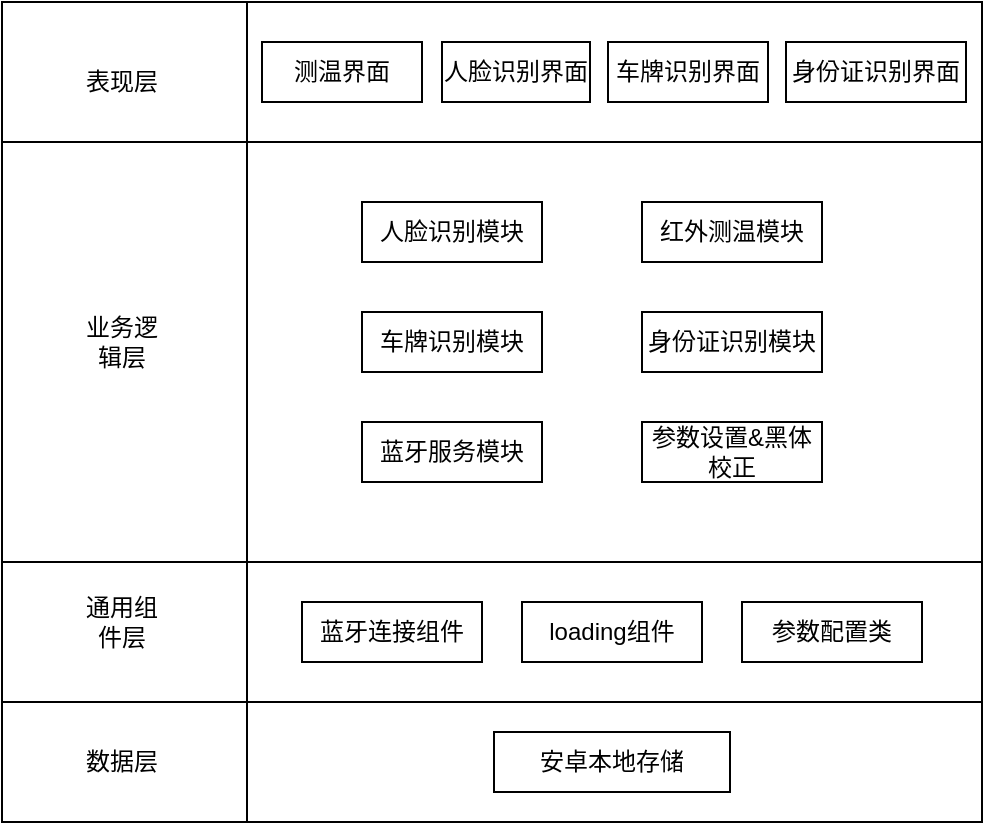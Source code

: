 <mxfile version="13.10.4" type="github">
  <diagram id="UD5Rg1CCWS8HYWvJp8g0" name="Page-1">
    <mxGraphModel dx="1038" dy="575" grid="1" gridSize="10" guides="1" tooltips="1" connect="1" arrows="1" fold="1" page="1" pageScale="1" pageWidth="827" pageHeight="1169" math="0" shadow="0">
      <root>
        <mxCell id="0" />
        <mxCell id="1" parent="0" />
        <mxCell id="Yr0-ymSCTVtCz-7k5Eg6-15" value="" style="rounded=0;whiteSpace=wrap;html=1;" vertex="1" parent="1">
          <mxGeometry x="180" y="140" width="490" height="280" as="geometry" />
        </mxCell>
        <mxCell id="Yr0-ymSCTVtCz-7k5Eg6-16" value="" style="endArrow=none;html=1;entryX=0.25;entryY=0;entryDx=0;entryDy=0;exitX=0.25;exitY=1;exitDx=0;exitDy=0;" edge="1" parent="1" source="Yr0-ymSCTVtCz-7k5Eg6-15" target="Yr0-ymSCTVtCz-7k5Eg6-15">
          <mxGeometry width="50" height="50" relative="1" as="geometry">
            <mxPoint x="390" y="240" as="sourcePoint" />
            <mxPoint x="440" y="190" as="targetPoint" />
          </mxGeometry>
        </mxCell>
        <mxCell id="Yr0-ymSCTVtCz-7k5Eg6-17" value="" style="endArrow=none;html=1;entryX=1;entryY=0.75;entryDx=0;entryDy=0;exitX=0;exitY=0.75;exitDx=0;exitDy=0;" edge="1" parent="1" source="Yr0-ymSCTVtCz-7k5Eg6-15" target="Yr0-ymSCTVtCz-7k5Eg6-15">
          <mxGeometry width="50" height="50" relative="1" as="geometry">
            <mxPoint x="210" y="370" as="sourcePoint" />
            <mxPoint x="260" y="320" as="targetPoint" />
          </mxGeometry>
        </mxCell>
        <mxCell id="Yr0-ymSCTVtCz-7k5Eg6-18" value="业务逻辑层" style="text;html=1;strokeColor=none;fillColor=none;align=center;verticalAlign=middle;whiteSpace=wrap;rounded=0;" vertex="1" parent="1">
          <mxGeometry x="220" y="230" width="40" height="20" as="geometry" />
        </mxCell>
        <mxCell id="Yr0-ymSCTVtCz-7k5Eg6-19" value="通用组件层" style="text;html=1;strokeColor=none;fillColor=none;align=center;verticalAlign=middle;whiteSpace=wrap;rounded=0;" vertex="1" parent="1">
          <mxGeometry x="220" y="370" width="40" height="20" as="geometry" />
        </mxCell>
        <mxCell id="Yr0-ymSCTVtCz-7k5Eg6-20" value="" style="rounded=0;whiteSpace=wrap;html=1;" vertex="1" parent="1">
          <mxGeometry x="180" y="70" width="490" height="70" as="geometry" />
        </mxCell>
        <mxCell id="Yr0-ymSCTVtCz-7k5Eg6-21" value="" style="endArrow=none;html=1;entryX=0.25;entryY=0;entryDx=0;entryDy=0;exitX=0.25;exitY=1;exitDx=0;exitDy=0;" edge="1" parent="1" source="Yr0-ymSCTVtCz-7k5Eg6-20" target="Yr0-ymSCTVtCz-7k5Eg6-20">
          <mxGeometry width="50" height="50" relative="1" as="geometry">
            <mxPoint x="270" y="130" as="sourcePoint" />
            <mxPoint x="320" y="80" as="targetPoint" />
          </mxGeometry>
        </mxCell>
        <mxCell id="Yr0-ymSCTVtCz-7k5Eg6-22" value="表现层" style="text;html=1;strokeColor=none;fillColor=none;align=center;verticalAlign=middle;whiteSpace=wrap;rounded=0;" vertex="1" parent="1">
          <mxGeometry x="220" y="100" width="40" height="20" as="geometry" />
        </mxCell>
        <mxCell id="Yr0-ymSCTVtCz-7k5Eg6-23" value="测温界面" style="rounded=0;whiteSpace=wrap;html=1;" vertex="1" parent="1">
          <mxGeometry x="310" y="90" width="80" height="30" as="geometry" />
        </mxCell>
        <mxCell id="Yr0-ymSCTVtCz-7k5Eg6-24" value="人脸识别界面" style="rounded=0;whiteSpace=wrap;html=1;" vertex="1" parent="1">
          <mxGeometry x="400" y="90" width="74" height="30" as="geometry" />
        </mxCell>
        <mxCell id="Yr0-ymSCTVtCz-7k5Eg6-25" value="车牌识别界面" style="rounded=0;whiteSpace=wrap;html=1;" vertex="1" parent="1">
          <mxGeometry x="483" y="90" width="80" height="30" as="geometry" />
        </mxCell>
        <mxCell id="Yr0-ymSCTVtCz-7k5Eg6-26" value="身份证识别界面" style="rounded=0;whiteSpace=wrap;html=1;" vertex="1" parent="1">
          <mxGeometry x="572" y="90" width="90" height="30" as="geometry" />
        </mxCell>
        <mxCell id="Yr0-ymSCTVtCz-7k5Eg6-28" value="人脸识别模块" style="rounded=0;whiteSpace=wrap;html=1;" vertex="1" parent="1">
          <mxGeometry x="360" y="170" width="90" height="30" as="geometry" />
        </mxCell>
        <mxCell id="Yr0-ymSCTVtCz-7k5Eg6-29" value="红外测温模块" style="rounded=0;whiteSpace=wrap;html=1;" vertex="1" parent="1">
          <mxGeometry x="500" y="170" width="90" height="30" as="geometry" />
        </mxCell>
        <mxCell id="Yr0-ymSCTVtCz-7k5Eg6-30" style="edgeStyle=orthogonalEdgeStyle;rounded=0;orthogonalLoop=1;jettySize=auto;html=1;exitX=0.5;exitY=1;exitDx=0;exitDy=0;" edge="1" parent="1" source="Yr0-ymSCTVtCz-7k5Eg6-28" target="Yr0-ymSCTVtCz-7k5Eg6-28">
          <mxGeometry relative="1" as="geometry" />
        </mxCell>
        <mxCell id="Yr0-ymSCTVtCz-7k5Eg6-31" value="车牌识别模块" style="rounded=0;whiteSpace=wrap;html=1;" vertex="1" parent="1">
          <mxGeometry x="360" y="225" width="90" height="30" as="geometry" />
        </mxCell>
        <mxCell id="Yr0-ymSCTVtCz-7k5Eg6-32" value="身份证识别模块" style="rounded=0;whiteSpace=wrap;html=1;" vertex="1" parent="1">
          <mxGeometry x="500" y="225" width="90" height="30" as="geometry" />
        </mxCell>
        <mxCell id="Yr0-ymSCTVtCz-7k5Eg6-34" value="蓝牙服务模块" style="rounded=0;whiteSpace=wrap;html=1;" vertex="1" parent="1">
          <mxGeometry x="360" y="280" width="90" height="30" as="geometry" />
        </mxCell>
        <mxCell id="Yr0-ymSCTVtCz-7k5Eg6-35" value="loading组件" style="rounded=0;whiteSpace=wrap;html=1;" vertex="1" parent="1">
          <mxGeometry x="440" y="370" width="90" height="30" as="geometry" />
        </mxCell>
        <mxCell id="Yr0-ymSCTVtCz-7k5Eg6-36" value="蓝牙连接组件" style="rounded=0;whiteSpace=wrap;html=1;" vertex="1" parent="1">
          <mxGeometry x="330" y="370" width="90" height="30" as="geometry" />
        </mxCell>
        <mxCell id="Yr0-ymSCTVtCz-7k5Eg6-37" value="参数配置类" style="rounded=0;whiteSpace=wrap;html=1;" vertex="1" parent="1">
          <mxGeometry x="550" y="370" width="90" height="30" as="geometry" />
        </mxCell>
        <mxCell id="Yr0-ymSCTVtCz-7k5Eg6-38" value="参数设置&amp;amp;黑体校正" style="rounded=0;whiteSpace=wrap;html=1;" vertex="1" parent="1">
          <mxGeometry x="500" y="280" width="90" height="30" as="geometry" />
        </mxCell>
        <mxCell id="Yr0-ymSCTVtCz-7k5Eg6-39" value="" style="rounded=0;whiteSpace=wrap;html=1;" vertex="1" parent="1">
          <mxGeometry x="180" y="420" width="490" height="60" as="geometry" />
        </mxCell>
        <mxCell id="Yr0-ymSCTVtCz-7k5Eg6-41" value="数据层" style="text;html=1;strokeColor=none;fillColor=none;align=center;verticalAlign=middle;whiteSpace=wrap;rounded=0;" vertex="1" parent="1">
          <mxGeometry x="220" y="440" width="40" height="20" as="geometry" />
        </mxCell>
        <mxCell id="Yr0-ymSCTVtCz-7k5Eg6-42" value="安卓本地存储" style="rounded=0;whiteSpace=wrap;html=1;" vertex="1" parent="1">
          <mxGeometry x="426" y="435" width="118" height="30" as="geometry" />
        </mxCell>
        <mxCell id="Yr0-ymSCTVtCz-7k5Eg6-45" value="" style="endArrow=none;html=1;exitX=0.25;exitY=1;exitDx=0;exitDy=0;entryX=0.25;entryY=0;entryDx=0;entryDy=0;" edge="1" parent="1" source="Yr0-ymSCTVtCz-7k5Eg6-39" target="Yr0-ymSCTVtCz-7k5Eg6-39">
          <mxGeometry width="50" height="50" relative="1" as="geometry">
            <mxPoint x="310" y="475" as="sourcePoint" />
            <mxPoint x="360" y="425" as="targetPoint" />
          </mxGeometry>
        </mxCell>
      </root>
    </mxGraphModel>
  </diagram>
</mxfile>
